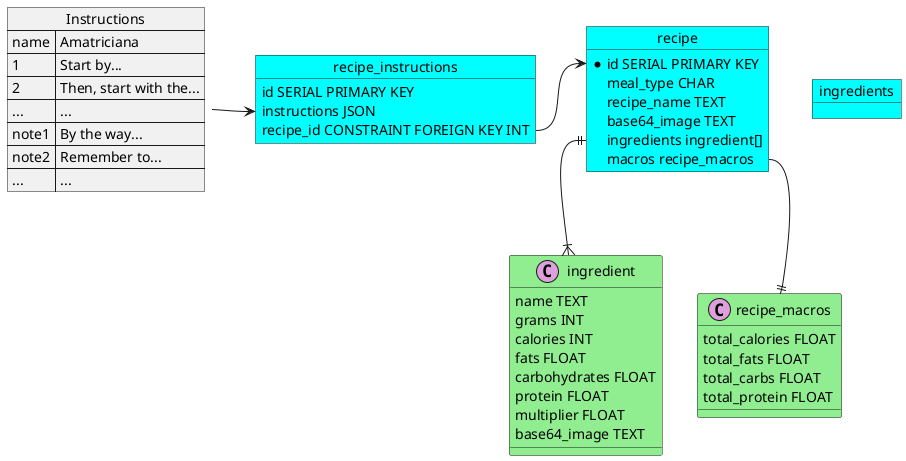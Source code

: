 @startuml
'DB Diagram
skinparam class{
    BackgroundColor LightGreen
}

skinparam object{
    BackgroundColor Cyan
}

skinparam json{
    BackgroundColor Orange
}

object recipe {
    * id SERIAL PRIMARY KEY
    meal_type CHAR
    recipe_name TEXT
    base64_image TEXT
    ingredients ingredient[]
    macros recipe_macros
}

class ingredient <<(C,plum)>>{
    name TEXT
    grams INT
    calories INT
    fats FLOAT
    carbohydrates FLOAT
    protein FLOAT
    multiplier FLOAT
    base64_image TEXT
}

class recipe_macros <<(C,plum)>>{
    total_calories FLOAT
    total_fats FLOAT
    total_carbs FLOAT
    total_protein FLOAT
}

recipe::ingredient ||--|{ ingredient
recipe::macros --|| recipe_macros

object recipe_instructions{
    id SERIAL PRIMARY KEY
    instructions JSON
    recipe_id CONSTRAINT FOREIGN KEY INT
}

object ingredients{
    
}

json Instructions{
    "name":"Amatriciana",
    "1":"Start by...",
    "2":"Then, start with the...",
    "...":"...",
    "note1":"By the way...",
    "note2":"Remember to...",
    "...":"..."
}

recipe_instructions::recipe_id -> recipe::id
Instructions -> recipe_instructions::instructions

@enduml

@startuml

if (counter) equals (7) then
:Print the weekly macros;
else
:;

@enduml



@startuml
skinparameters
@enduml

'PlanMeals
@startuml
class DailyMeal{
    List<Recipes>
    TotalDailyMacros
}

class WeeklyMeals{
    List<DailyMeal> [7]
    TotalWeeklyMacros
}

DailyMeal --> WeeklyMeals
@enduml